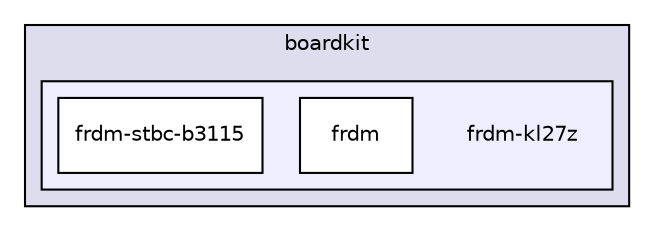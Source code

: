 digraph "boardkit/frdm-kl27z" {
  compound=true
  node [ fontsize="10", fontname="Helvetica"];
  edge [ labelfontsize="10", labelfontname="Helvetica"];
  subgraph clusterdir_6994211064bad48d3d63a6227f5100d6 {
    graph [ bgcolor="#ddddee", pencolor="black", label="boardkit" fontname="Helvetica", fontsize="10", URL="dir_6994211064bad48d3d63a6227f5100d6.html"]
  subgraph clusterdir_abd342d108ad7d5a8a03af53b5f77dfc {
    graph [ bgcolor="#eeeeff", pencolor="black", label="" URL="dir_abd342d108ad7d5a8a03af53b5f77dfc.html"];
    dir_abd342d108ad7d5a8a03af53b5f77dfc [shape=plaintext label="frdm-kl27z"];
    dir_c725d862fce0ac18a07990b6b78b0d8f [shape=box label="frdm" color="black" fillcolor="white" style="filled" URL="dir_c725d862fce0ac18a07990b6b78b0d8f.html"];
    dir_989bbf9153e4562fd17ee3ff5937fdd2 [shape=box label="frdm-stbc-b3115" color="black" fillcolor="white" style="filled" URL="dir_989bbf9153e4562fd17ee3ff5937fdd2.html"];
  }
  }
}
